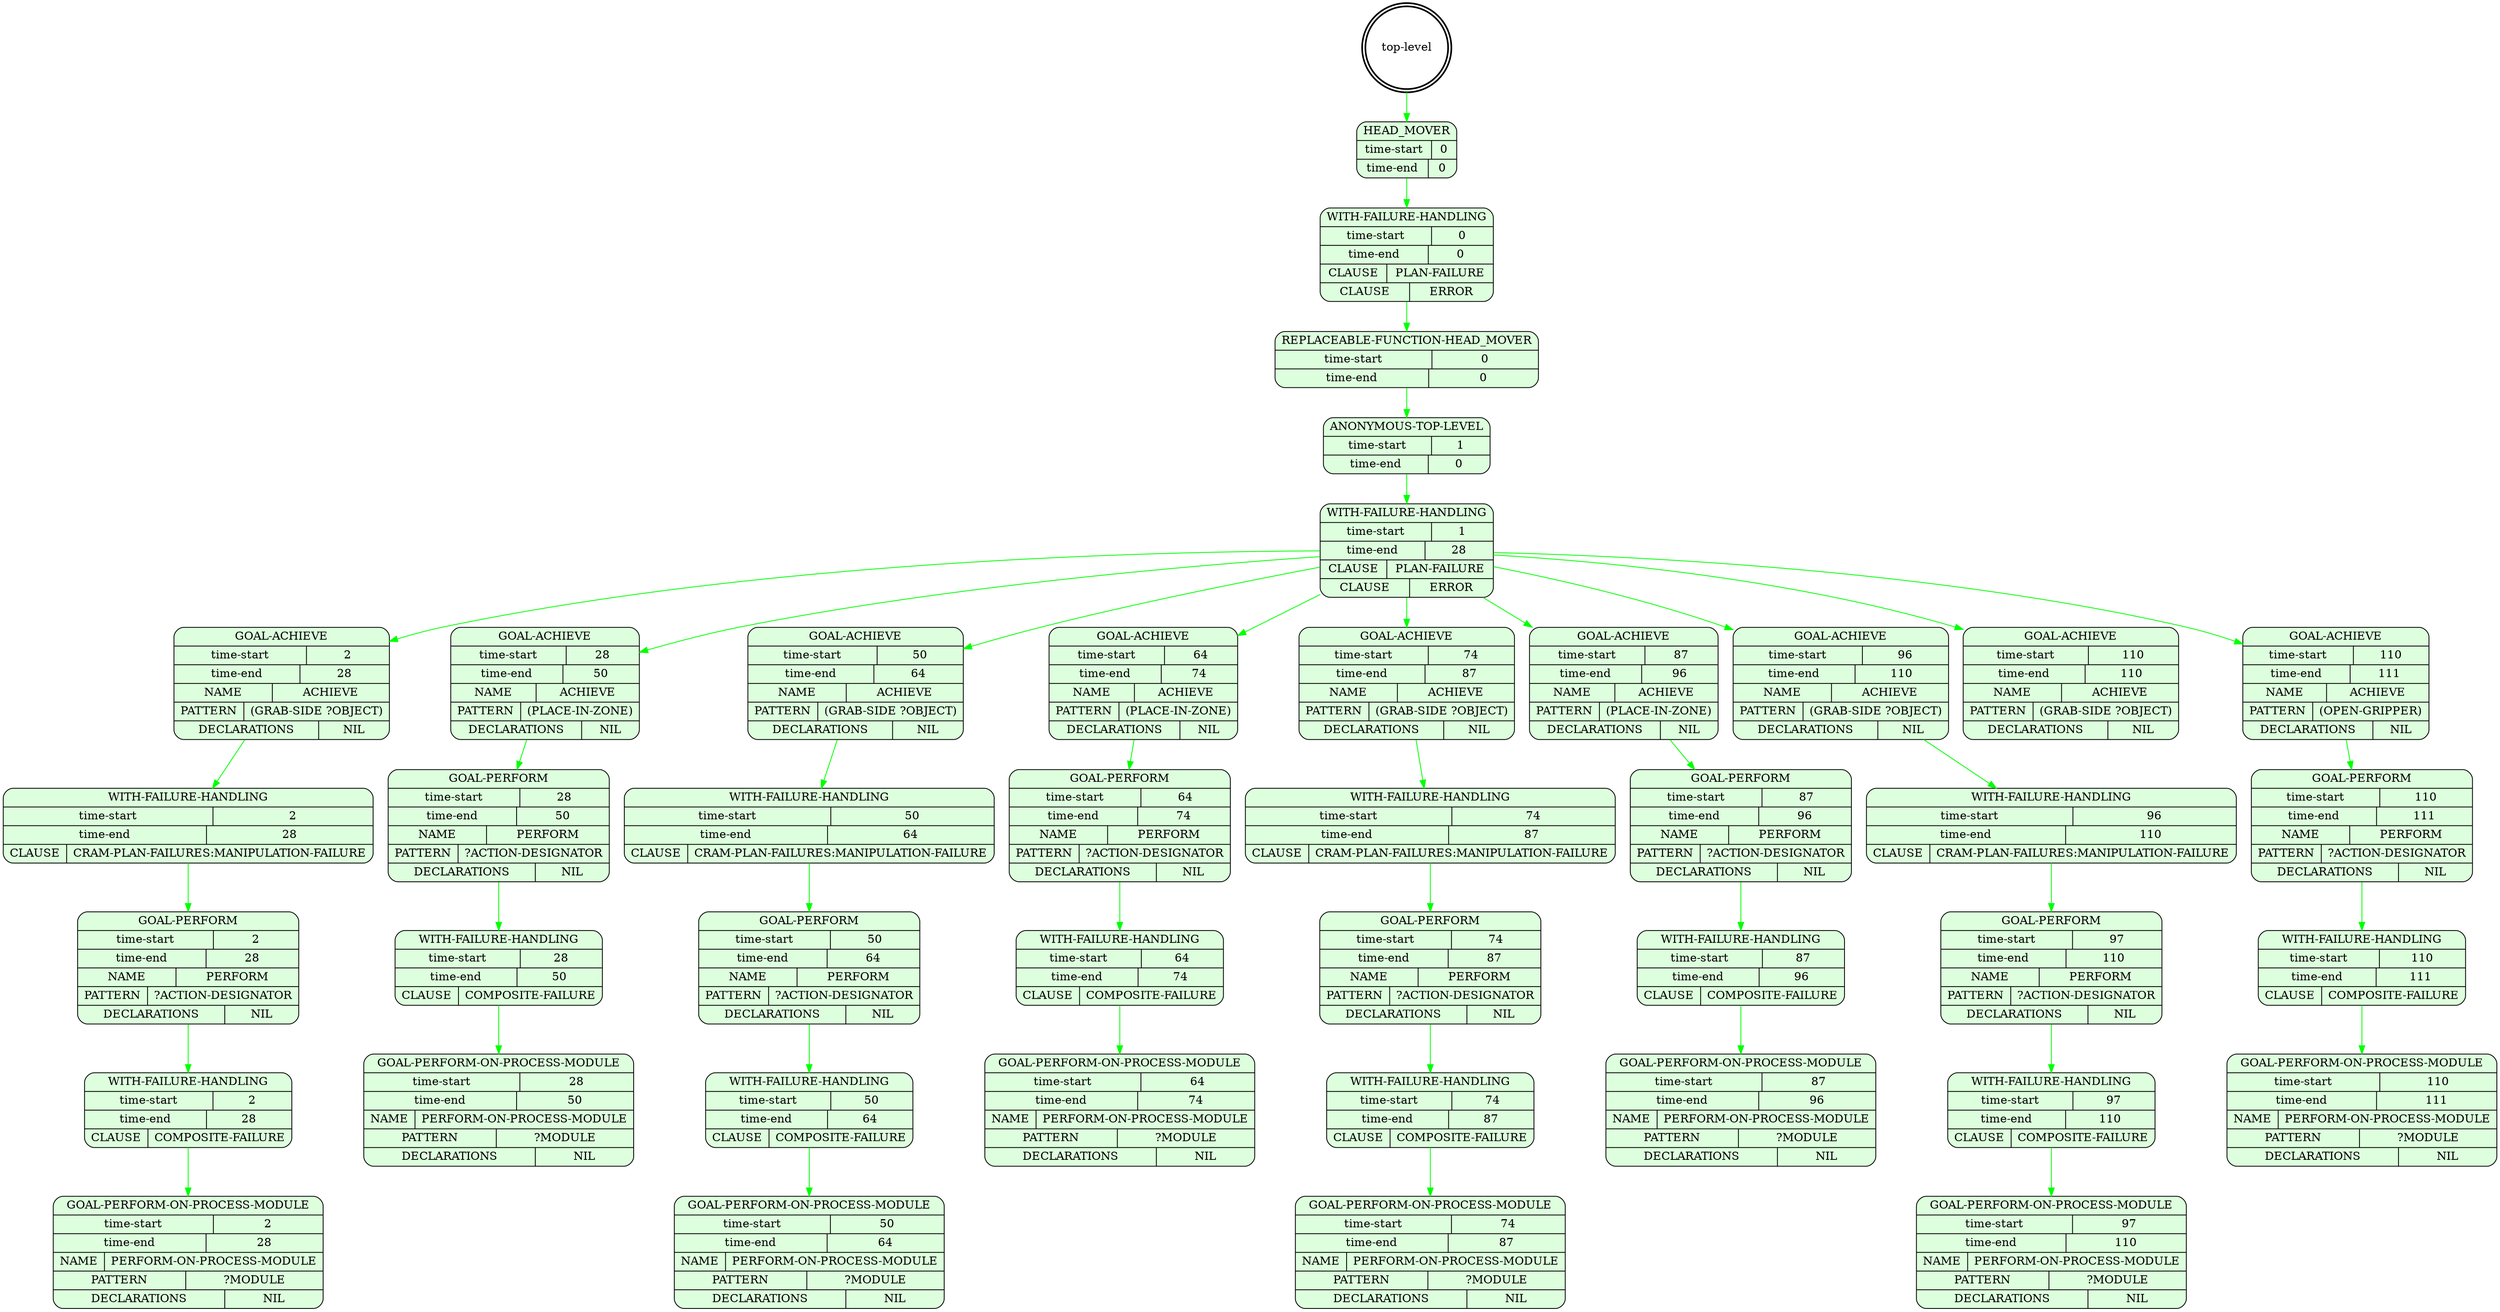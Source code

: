 digraph plangraph_WpNkJ81nYNbkcfy7 {
  node_B8G1JqvEXzR0cxCa [shape=doublecircle, style=bold, label="top-level"];

  node_GU0ZeQpDCKBDgfhJ [shape=Mrecord, style=filled, fillcolor="#ddffdd", label="{HEAD_MOVER|{time-start | 0}|{time-end | 0}}"];
  edge [color="green", label=""];
  node_B8G1JqvEXzR0cxCa -> node_GU0ZeQpDCKBDgfhJ;

  node_OfrFhWrzc81zLCgl [shape=Mrecord, style=filled, fillcolor="#ddffdd", label="{WITH-FAILURE-HANDLING|{time-start | 0}|{time-end | 0}|{CLAUSE | PLAN-FAILURE}|{CLAUSE | ERROR}}"];
  edge [color="green", label=""];
  node_GU0ZeQpDCKBDgfhJ -> node_OfrFhWrzc81zLCgl;

  node_N5dtgnQfrGbyguiQ [shape=Mrecord, style=filled, fillcolor="#ddffdd", label="{REPLACEABLE-FUNCTION-HEAD_MOVER|{time-start | 0}|{time-end | 0}}"];
  edge [color="green", label=""];
  node_OfrFhWrzc81zLCgl -> node_N5dtgnQfrGbyguiQ;

  node_QwqNJIzwC5nCmOEQ [shape=Mrecord, style=filled, fillcolor="#ddffdd", label="{ANONYMOUS-TOP-LEVEL|{time-start | 1}|{time-end | 0}}"];
  edge [color="green", label=""];
  node_N5dtgnQfrGbyguiQ -> node_QwqNJIzwC5nCmOEQ;

  node_7JWUthhER9xvWzux [shape=Mrecord, style=filled, fillcolor="#ddffdd", label="{WITH-FAILURE-HANDLING|{time-start | 1}|{time-end | 28}|{CLAUSE | PLAN-FAILURE}|{CLAUSE | ERROR}}"];
  edge [color="green", label=""];
  node_QwqNJIzwC5nCmOEQ -> node_7JWUthhER9xvWzux;

  node_OOMVGD9udAWE2sGU [shape=Mrecord, style=filled, fillcolor="#ddffdd", label="{GOAL-ACHIEVE|{time-start | 2}|{time-end | 28}|{NAME | ACHIEVE}|{PATTERN | (GRAB-SIDE ?OBJECT)}|{DECLARATIONS | NIL}}"];
  edge [color="green", label=""];
  node_7JWUthhER9xvWzux -> node_OOMVGD9udAWE2sGU;

  node_J1ZgoLqygwFwqHpW [shape=Mrecord, style=filled, fillcolor="#ddffdd", label="{WITH-FAILURE-HANDLING|{time-start | 2}|{time-end | 28}|{CLAUSE | CRAM-PLAN-FAILURES:MANIPULATION-FAILURE}}"];
  edge [color="green", label=""];
  node_OOMVGD9udAWE2sGU -> node_J1ZgoLqygwFwqHpW;

  node_dW0gZM4BKpdDP5ru [shape=Mrecord, style=filled, fillcolor="#ddffdd", label="{GOAL-PERFORM|{time-start | 2}|{time-end | 28}|{NAME | PERFORM}|{PATTERN | ?ACTION-DESIGNATOR}|{DECLARATIONS | NIL}}"];
  edge [color="green", label=""];
  node_J1ZgoLqygwFwqHpW -> node_dW0gZM4BKpdDP5ru;

  node_NEfyf79PQpf4HW2f [shape=Mrecord, style=filled, fillcolor="#ddffdd", label="{WITH-FAILURE-HANDLING|{time-start | 2}|{time-end | 28}|{CLAUSE | COMPOSITE-FAILURE}}"];
  edge [color="green", label=""];
  node_dW0gZM4BKpdDP5ru -> node_NEfyf79PQpf4HW2f;

  node_1X4ae8IcFfQpvIR1 [shape=Mrecord, style=filled, fillcolor="#ddffdd", label="{GOAL-PERFORM-ON-PROCESS-MODULE|{time-start | 2}|{time-end | 28}|{NAME | PERFORM-ON-PROCESS-MODULE}|{PATTERN | ?MODULE}|{DECLARATIONS | NIL}}"];
  edge [color="green", label=""];
  node_NEfyf79PQpf4HW2f -> node_1X4ae8IcFfQpvIR1;

  node_0smyCpJNCXIKdXOB [shape=Mrecord, style=filled, fillcolor="#ddffdd", label="{GOAL-ACHIEVE|{time-start | 28}|{time-end | 50}|{NAME | ACHIEVE}|{PATTERN | (PLACE-IN-ZONE)}|{DECLARATIONS | NIL}}"];
  edge [color="green", label=""];
  node_7JWUthhER9xvWzux -> node_0smyCpJNCXIKdXOB;

  node_CUzRoaF6pUnrokNP [shape=Mrecord, style=filled, fillcolor="#ddffdd", label="{GOAL-PERFORM|{time-start | 28}|{time-end | 50}|{NAME | PERFORM}|{PATTERN | ?ACTION-DESIGNATOR}|{DECLARATIONS | NIL}}"];
  edge [color="green", label=""];
  node_0smyCpJNCXIKdXOB -> node_CUzRoaF6pUnrokNP;

  node_azqBCRVDYCcMJIe0 [shape=Mrecord, style=filled, fillcolor="#ddffdd", label="{WITH-FAILURE-HANDLING|{time-start | 28}|{time-end | 50}|{CLAUSE | COMPOSITE-FAILURE}}"];
  edge [color="green", label=""];
  node_CUzRoaF6pUnrokNP -> node_azqBCRVDYCcMJIe0;

  node_vooZSjAklBcxZuht [shape=Mrecord, style=filled, fillcolor="#ddffdd", label="{GOAL-PERFORM-ON-PROCESS-MODULE|{time-start | 28}|{time-end | 50}|{NAME | PERFORM-ON-PROCESS-MODULE}|{PATTERN | ?MODULE}|{DECLARATIONS | NIL}}"];
  edge [color="green", label=""];
  node_azqBCRVDYCcMJIe0 -> node_vooZSjAklBcxZuht;

  node_RwNRTmOAkSDffONC [shape=Mrecord, style=filled, fillcolor="#ddffdd", label="{GOAL-ACHIEVE|{time-start | 50}|{time-end | 64}|{NAME | ACHIEVE}|{PATTERN | (GRAB-SIDE ?OBJECT)}|{DECLARATIONS | NIL}}"];
  edge [color="green", label=""];
  node_7JWUthhER9xvWzux -> node_RwNRTmOAkSDffONC;

  node_bMp318nxCfmdTDt1 [shape=Mrecord, style=filled, fillcolor="#ddffdd", label="{WITH-FAILURE-HANDLING|{time-start | 50}|{time-end | 64}|{CLAUSE | CRAM-PLAN-FAILURES:MANIPULATION-FAILURE}}"];
  edge [color="green", label=""];
  node_RwNRTmOAkSDffONC -> node_bMp318nxCfmdTDt1;

  node_nffBJKVmkWrA7epu [shape=Mrecord, style=filled, fillcolor="#ddffdd", label="{GOAL-PERFORM|{time-start | 50}|{time-end | 64}|{NAME | PERFORM}|{PATTERN | ?ACTION-DESIGNATOR}|{DECLARATIONS | NIL}}"];
  edge [color="green", label=""];
  node_bMp318nxCfmdTDt1 -> node_nffBJKVmkWrA7epu;

  node_9s7rThGLtatO0r3K [shape=Mrecord, style=filled, fillcolor="#ddffdd", label="{WITH-FAILURE-HANDLING|{time-start | 50}|{time-end | 64}|{CLAUSE | COMPOSITE-FAILURE}}"];
  edge [color="green", label=""];
  node_nffBJKVmkWrA7epu -> node_9s7rThGLtatO0r3K;

  node_zwCEIEiFy1QkTxpS [shape=Mrecord, style=filled, fillcolor="#ddffdd", label="{GOAL-PERFORM-ON-PROCESS-MODULE|{time-start | 50}|{time-end | 64}|{NAME | PERFORM-ON-PROCESS-MODULE}|{PATTERN | ?MODULE}|{DECLARATIONS | NIL}}"];
  edge [color="green", label=""];
  node_9s7rThGLtatO0r3K -> node_zwCEIEiFy1QkTxpS;

  node_7aDAAARPSIBTJHRC [shape=Mrecord, style=filled, fillcolor="#ddffdd", label="{GOAL-ACHIEVE|{time-start | 64}|{time-end | 74}|{NAME | ACHIEVE}|{PATTERN | (PLACE-IN-ZONE)}|{DECLARATIONS | NIL}}"];
  edge [color="green", label=""];
  node_7JWUthhER9xvWzux -> node_7aDAAARPSIBTJHRC;

  node_9Zt5kGTkwcmCeDMS [shape=Mrecord, style=filled, fillcolor="#ddffdd", label="{GOAL-PERFORM|{time-start | 64}|{time-end | 74}|{NAME | PERFORM}|{PATTERN | ?ACTION-DESIGNATOR}|{DECLARATIONS | NIL}}"];
  edge [color="green", label=""];
  node_7aDAAARPSIBTJHRC -> node_9Zt5kGTkwcmCeDMS;

  node_iV6uda81BDS3ydZ1 [shape=Mrecord, style=filled, fillcolor="#ddffdd", label="{WITH-FAILURE-HANDLING|{time-start | 64}|{time-end | 74}|{CLAUSE | COMPOSITE-FAILURE}}"];
  edge [color="green", label=""];
  node_9Zt5kGTkwcmCeDMS -> node_iV6uda81BDS3ydZ1;

  node_VuGZPCatdCmzXLkT [shape=Mrecord, style=filled, fillcolor="#ddffdd", label="{GOAL-PERFORM-ON-PROCESS-MODULE|{time-start | 64}|{time-end | 74}|{NAME | PERFORM-ON-PROCESS-MODULE}|{PATTERN | ?MODULE}|{DECLARATIONS | NIL}}"];
  edge [color="green", label=""];
  node_iV6uda81BDS3ydZ1 -> node_VuGZPCatdCmzXLkT;

  node_1lGRHxmSLApDBDoL [shape=Mrecord, style=filled, fillcolor="#ddffdd", label="{GOAL-ACHIEVE|{time-start | 74}|{time-end | 87}|{NAME | ACHIEVE}|{PATTERN | (GRAB-SIDE ?OBJECT)}|{DECLARATIONS | NIL}}"];
  edge [color="green", label=""];
  node_7JWUthhER9xvWzux -> node_1lGRHxmSLApDBDoL;

  node_LiJD7onGV7QKttQY [shape=Mrecord, style=filled, fillcolor="#ddffdd", label="{WITH-FAILURE-HANDLING|{time-start | 74}|{time-end | 87}|{CLAUSE | CRAM-PLAN-FAILURES:MANIPULATION-FAILURE}}"];
  edge [color="green", label=""];
  node_1lGRHxmSLApDBDoL -> node_LiJD7onGV7QKttQY;

  node_enps3Q1LETVm3vVD [shape=Mrecord, style=filled, fillcolor="#ddffdd", label="{GOAL-PERFORM|{time-start | 74}|{time-end | 87}|{NAME | PERFORM}|{PATTERN | ?ACTION-DESIGNATOR}|{DECLARATIONS | NIL}}"];
  edge [color="green", label=""];
  node_LiJD7onGV7QKttQY -> node_enps3Q1LETVm3vVD;

  node_CUxN34syibw4cVmr [shape=Mrecord, style=filled, fillcolor="#ddffdd", label="{WITH-FAILURE-HANDLING|{time-start | 74}|{time-end | 87}|{CLAUSE | COMPOSITE-FAILURE}}"];
  edge [color="green", label=""];
  node_enps3Q1LETVm3vVD -> node_CUxN34syibw4cVmr;

  node_UrNRusWjFHSOQDSL [shape=Mrecord, style=filled, fillcolor="#ddffdd", label="{GOAL-PERFORM-ON-PROCESS-MODULE|{time-start | 74}|{time-end | 87}|{NAME | PERFORM-ON-PROCESS-MODULE}|{PATTERN | ?MODULE}|{DECLARATIONS | NIL}}"];
  edge [color="green", label=""];
  node_CUxN34syibw4cVmr -> node_UrNRusWjFHSOQDSL;

  node_IPFwzLNkFCl3ZBlr [shape=Mrecord, style=filled, fillcolor="#ddffdd", label="{GOAL-ACHIEVE|{time-start | 87}|{time-end | 96}|{NAME | ACHIEVE}|{PATTERN | (PLACE-IN-ZONE)}|{DECLARATIONS | NIL}}"];
  edge [color="green", label=""];
  node_7JWUthhER9xvWzux -> node_IPFwzLNkFCl3ZBlr;

  node_xMaHS54yLQ8ZNG56 [shape=Mrecord, style=filled, fillcolor="#ddffdd", label="{GOAL-PERFORM|{time-start | 87}|{time-end | 96}|{NAME | PERFORM}|{PATTERN | ?ACTION-DESIGNATOR}|{DECLARATIONS | NIL}}"];
  edge [color="green", label=""];
  node_IPFwzLNkFCl3ZBlr -> node_xMaHS54yLQ8ZNG56;

  node_rOFtv0TpLuwZT3kS [shape=Mrecord, style=filled, fillcolor="#ddffdd", label="{WITH-FAILURE-HANDLING|{time-start | 87}|{time-end | 96}|{CLAUSE | COMPOSITE-FAILURE}}"];
  edge [color="green", label=""];
  node_xMaHS54yLQ8ZNG56 -> node_rOFtv0TpLuwZT3kS;

  node_mfUmP64X02R1XMeQ [shape=Mrecord, style=filled, fillcolor="#ddffdd", label="{GOAL-PERFORM-ON-PROCESS-MODULE|{time-start | 87}|{time-end | 96}|{NAME | PERFORM-ON-PROCESS-MODULE}|{PATTERN | ?MODULE}|{DECLARATIONS | NIL}}"];
  edge [color="green", label=""];
  node_rOFtv0TpLuwZT3kS -> node_mfUmP64X02R1XMeQ;

  node_DUCaTw2S7wabYz4G [shape=Mrecord, style=filled, fillcolor="#ddffdd", label="{GOAL-ACHIEVE|{time-start | 96}|{time-end | 110}|{NAME | ACHIEVE}|{PATTERN | (GRAB-SIDE ?OBJECT)}|{DECLARATIONS | NIL}}"];
  edge [color="green", label=""];
  node_7JWUthhER9xvWzux -> node_DUCaTw2S7wabYz4G;

  node_9Dv5loIQKwOTDBvR [shape=Mrecord, style=filled, fillcolor="#ddffdd", label="{WITH-FAILURE-HANDLING|{time-start | 96}|{time-end | 110}|{CLAUSE | CRAM-PLAN-FAILURES:MANIPULATION-FAILURE}}"];
  edge [color="green", label=""];
  node_DUCaTw2S7wabYz4G -> node_9Dv5loIQKwOTDBvR;

  node_7fQjcHdf1BC8anYk [shape=Mrecord, style=filled, fillcolor="#ddffdd", label="{GOAL-PERFORM|{time-start | 97}|{time-end | 110}|{NAME | PERFORM}|{PATTERN | ?ACTION-DESIGNATOR}|{DECLARATIONS | NIL}}"];
  edge [color="green", label=""];
  node_9Dv5loIQKwOTDBvR -> node_7fQjcHdf1BC8anYk;

  node_cQl7DKjkL9GWNHkh [shape=Mrecord, style=filled, fillcolor="#ddffdd", label="{WITH-FAILURE-HANDLING|{time-start | 97}|{time-end | 110}|{CLAUSE | COMPOSITE-FAILURE}}"];
  edge [color="green", label=""];
  node_7fQjcHdf1BC8anYk -> node_cQl7DKjkL9GWNHkh;

  node_jcjqy2b7Jr0dmgcB [shape=Mrecord, style=filled, fillcolor="#ddffdd", label="{GOAL-PERFORM-ON-PROCESS-MODULE|{time-start | 97}|{time-end | 110}|{NAME | PERFORM-ON-PROCESS-MODULE}|{PATTERN | ?MODULE}|{DECLARATIONS | NIL}}"];
  edge [color="green", label=""];
  node_cQl7DKjkL9GWNHkh -> node_jcjqy2b7Jr0dmgcB;

  node_hilnMxwmgIHpGmWA [shape=Mrecord, style=filled, fillcolor="#ddffdd", label="{GOAL-ACHIEVE|{time-start | 110}|{time-end | 110}|{NAME | ACHIEVE}|{PATTERN | (GRAB-SIDE ?OBJECT)}|{DECLARATIONS | NIL}}"];
  edge [color="green", label=""];
  node_7JWUthhER9xvWzux -> node_hilnMxwmgIHpGmWA;

  node_zOInV0xMKrkA5dp1 [shape=Mrecord, style=filled, fillcolor="#ddffdd", label="{GOAL-ACHIEVE|{time-start | 110}|{time-end | 111}|{NAME | ACHIEVE}|{PATTERN | (OPEN-GRIPPER)}|{DECLARATIONS | NIL}}"];
  edge [color="green", label=""];
  node_7JWUthhER9xvWzux -> node_zOInV0xMKrkA5dp1;

  node_Mdvwja3m58mWKrIN [shape=Mrecord, style=filled, fillcolor="#ddffdd", label="{GOAL-PERFORM|{time-start | 110}|{time-end | 111}|{NAME | PERFORM}|{PATTERN | ?ACTION-DESIGNATOR}|{DECLARATIONS | NIL}}"];
  edge [color="green", label=""];
  node_zOInV0xMKrkA5dp1 -> node_Mdvwja3m58mWKrIN;

  node_BJRaAOVoot4Ghn57 [shape=Mrecord, style=filled, fillcolor="#ddffdd", label="{WITH-FAILURE-HANDLING|{time-start | 110}|{time-end | 111}|{CLAUSE | COMPOSITE-FAILURE}}"];
  edge [color="green", label=""];
  node_Mdvwja3m58mWKrIN -> node_BJRaAOVoot4Ghn57;

  node_ObmuvvVBoviPrIWO [shape=Mrecord, style=filled, fillcolor="#ddffdd", label="{GOAL-PERFORM-ON-PROCESS-MODULE|{time-start | 110}|{time-end | 111}|{NAME | PERFORM-ON-PROCESS-MODULE}|{PATTERN | ?MODULE}|{DECLARATIONS | NIL}}"];
  edge [color="green", label=""];
  node_BJRaAOVoot4Ghn57 -> node_ObmuvvVBoviPrIWO;
}
